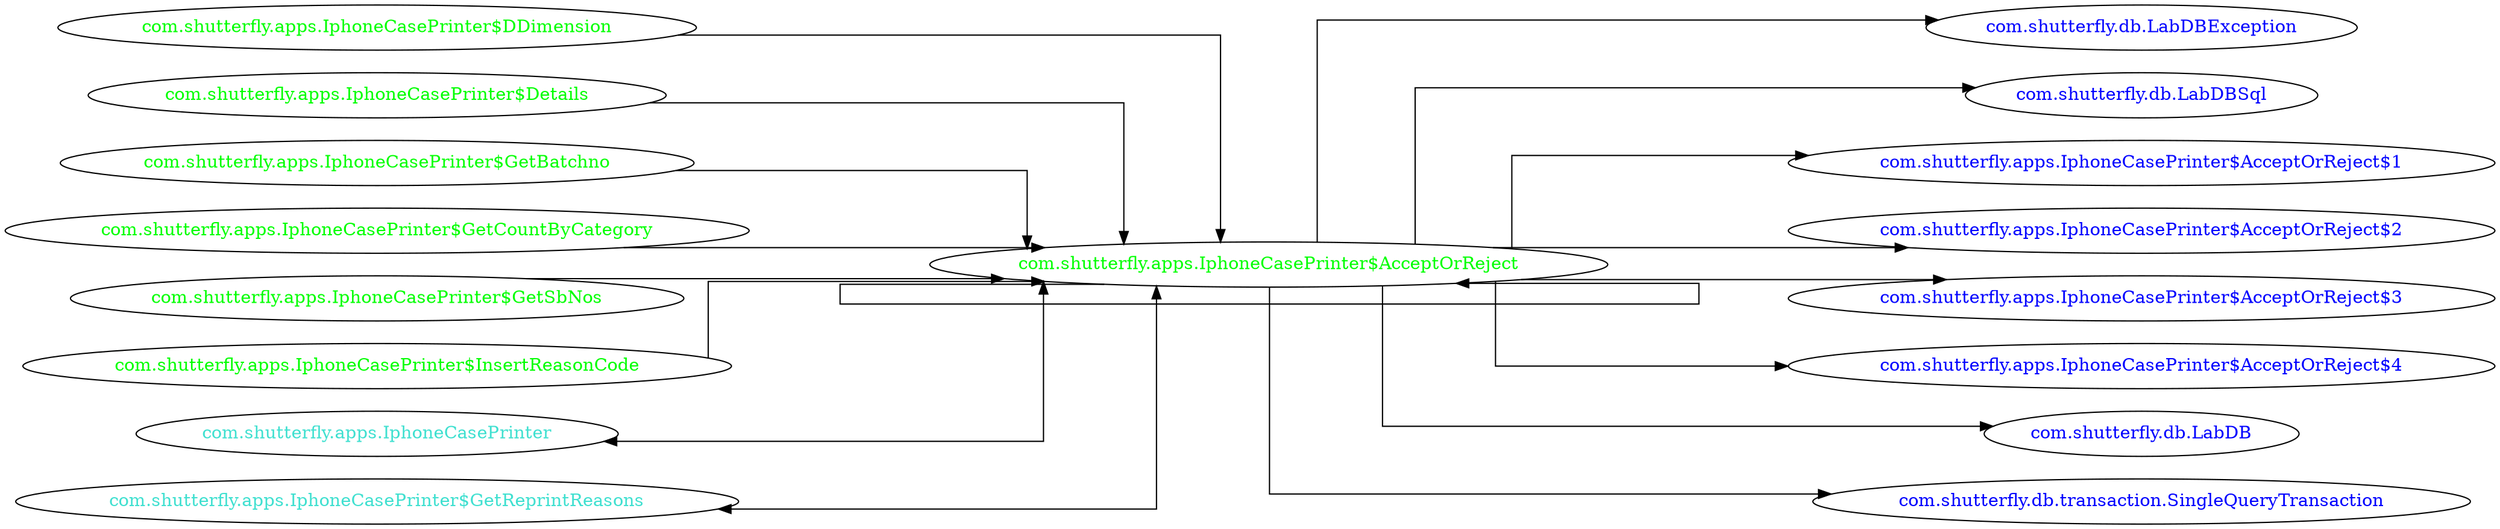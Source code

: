 digraph dependencyGraph {
 concentrate=true;
 ranksep="2.0";
 rankdir="LR"; 
 splines="ortho";
"com.shutterfly.apps.IphoneCasePrinter$AcceptOrReject" [fontcolor="red"];
"com.shutterfly.db.LabDBException" [ fontcolor="blue" ];
"com.shutterfly.apps.IphoneCasePrinter$AcceptOrReject"->"com.shutterfly.db.LabDBException";
"com.shutterfly.db.LabDBSql" [ fontcolor="blue" ];
"com.shutterfly.apps.IphoneCasePrinter$AcceptOrReject"->"com.shutterfly.db.LabDBSql";
"com.shutterfly.apps.IphoneCasePrinter$AcceptOrReject$1" [ fontcolor="blue" ];
"com.shutterfly.apps.IphoneCasePrinter$AcceptOrReject"->"com.shutterfly.apps.IphoneCasePrinter$AcceptOrReject$1";
"com.shutterfly.apps.IphoneCasePrinter$AcceptOrReject$2" [ fontcolor="blue" ];
"com.shutterfly.apps.IphoneCasePrinter$AcceptOrReject"->"com.shutterfly.apps.IphoneCasePrinter$AcceptOrReject$2";
"com.shutterfly.apps.IphoneCasePrinter$AcceptOrReject$3" [ fontcolor="blue" ];
"com.shutterfly.apps.IphoneCasePrinter$AcceptOrReject"->"com.shutterfly.apps.IphoneCasePrinter$AcceptOrReject$3";
"com.shutterfly.apps.IphoneCasePrinter$AcceptOrReject$4" [ fontcolor="blue" ];
"com.shutterfly.apps.IphoneCasePrinter$AcceptOrReject"->"com.shutterfly.apps.IphoneCasePrinter$AcceptOrReject$4";
"com.shutterfly.db.LabDB" [ fontcolor="blue" ];
"com.shutterfly.apps.IphoneCasePrinter$AcceptOrReject"->"com.shutterfly.db.LabDB";
"com.shutterfly.db.transaction.SingleQueryTransaction" [ fontcolor="blue" ];
"com.shutterfly.apps.IphoneCasePrinter$AcceptOrReject"->"com.shutterfly.db.transaction.SingleQueryTransaction";
"com.shutterfly.apps.IphoneCasePrinter$AcceptOrReject" [ fontcolor="green" ];
"com.shutterfly.apps.IphoneCasePrinter$AcceptOrReject"->"com.shutterfly.apps.IphoneCasePrinter$AcceptOrReject";
"com.shutterfly.apps.IphoneCasePrinter$DDimension" [ fontcolor="green" ];
"com.shutterfly.apps.IphoneCasePrinter$DDimension"->"com.shutterfly.apps.IphoneCasePrinter$AcceptOrReject";
"com.shutterfly.apps.IphoneCasePrinter$Details" [ fontcolor="green" ];
"com.shutterfly.apps.IphoneCasePrinter$Details"->"com.shutterfly.apps.IphoneCasePrinter$AcceptOrReject";
"com.shutterfly.apps.IphoneCasePrinter$GetBatchno" [ fontcolor="green" ];
"com.shutterfly.apps.IphoneCasePrinter$GetBatchno"->"com.shutterfly.apps.IphoneCasePrinter$AcceptOrReject";
"com.shutterfly.apps.IphoneCasePrinter$GetCountByCategory" [ fontcolor="green" ];
"com.shutterfly.apps.IphoneCasePrinter$GetCountByCategory"->"com.shutterfly.apps.IphoneCasePrinter$AcceptOrReject";
"com.shutterfly.apps.IphoneCasePrinter$GetSbNos" [ fontcolor="green" ];
"com.shutterfly.apps.IphoneCasePrinter$GetSbNos"->"com.shutterfly.apps.IphoneCasePrinter$AcceptOrReject";
"com.shutterfly.apps.IphoneCasePrinter$InsertReasonCode" [ fontcolor="green" ];
"com.shutterfly.apps.IphoneCasePrinter$InsertReasonCode"->"com.shutterfly.apps.IphoneCasePrinter$AcceptOrReject";
"com.shutterfly.apps.IphoneCasePrinter" [ fontcolor="turquoise" ];
"com.shutterfly.apps.IphoneCasePrinter"->"com.shutterfly.apps.IphoneCasePrinter$AcceptOrReject" [dir=both];
"com.shutterfly.apps.IphoneCasePrinter$GetReprintReasons" [ fontcolor="turquoise" ];
"com.shutterfly.apps.IphoneCasePrinter$GetReprintReasons"->"com.shutterfly.apps.IphoneCasePrinter$AcceptOrReject" [dir=both];
}
